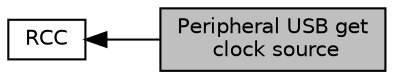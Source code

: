 digraph "Peripheral USB get clock source"
{
  edge [fontname="Helvetica",fontsize="10",labelfontname="Helvetica",labelfontsize="10"];
  node [fontname="Helvetica",fontsize="10",shape=box];
  rankdir=LR;
  Node2 [label="RCC",height=0.2,width=0.4,color="black", fillcolor="white", style="filled",URL="$group__RCC__LL.html",tooltip=" "];
  Node1 [label="Peripheral USB get\l clock source",height=0.2,width=0.4,color="black", fillcolor="grey75", style="filled", fontcolor="black",tooltip=" "];
  Node2->Node1 [shape=plaintext, dir="back", style="solid"];
}

